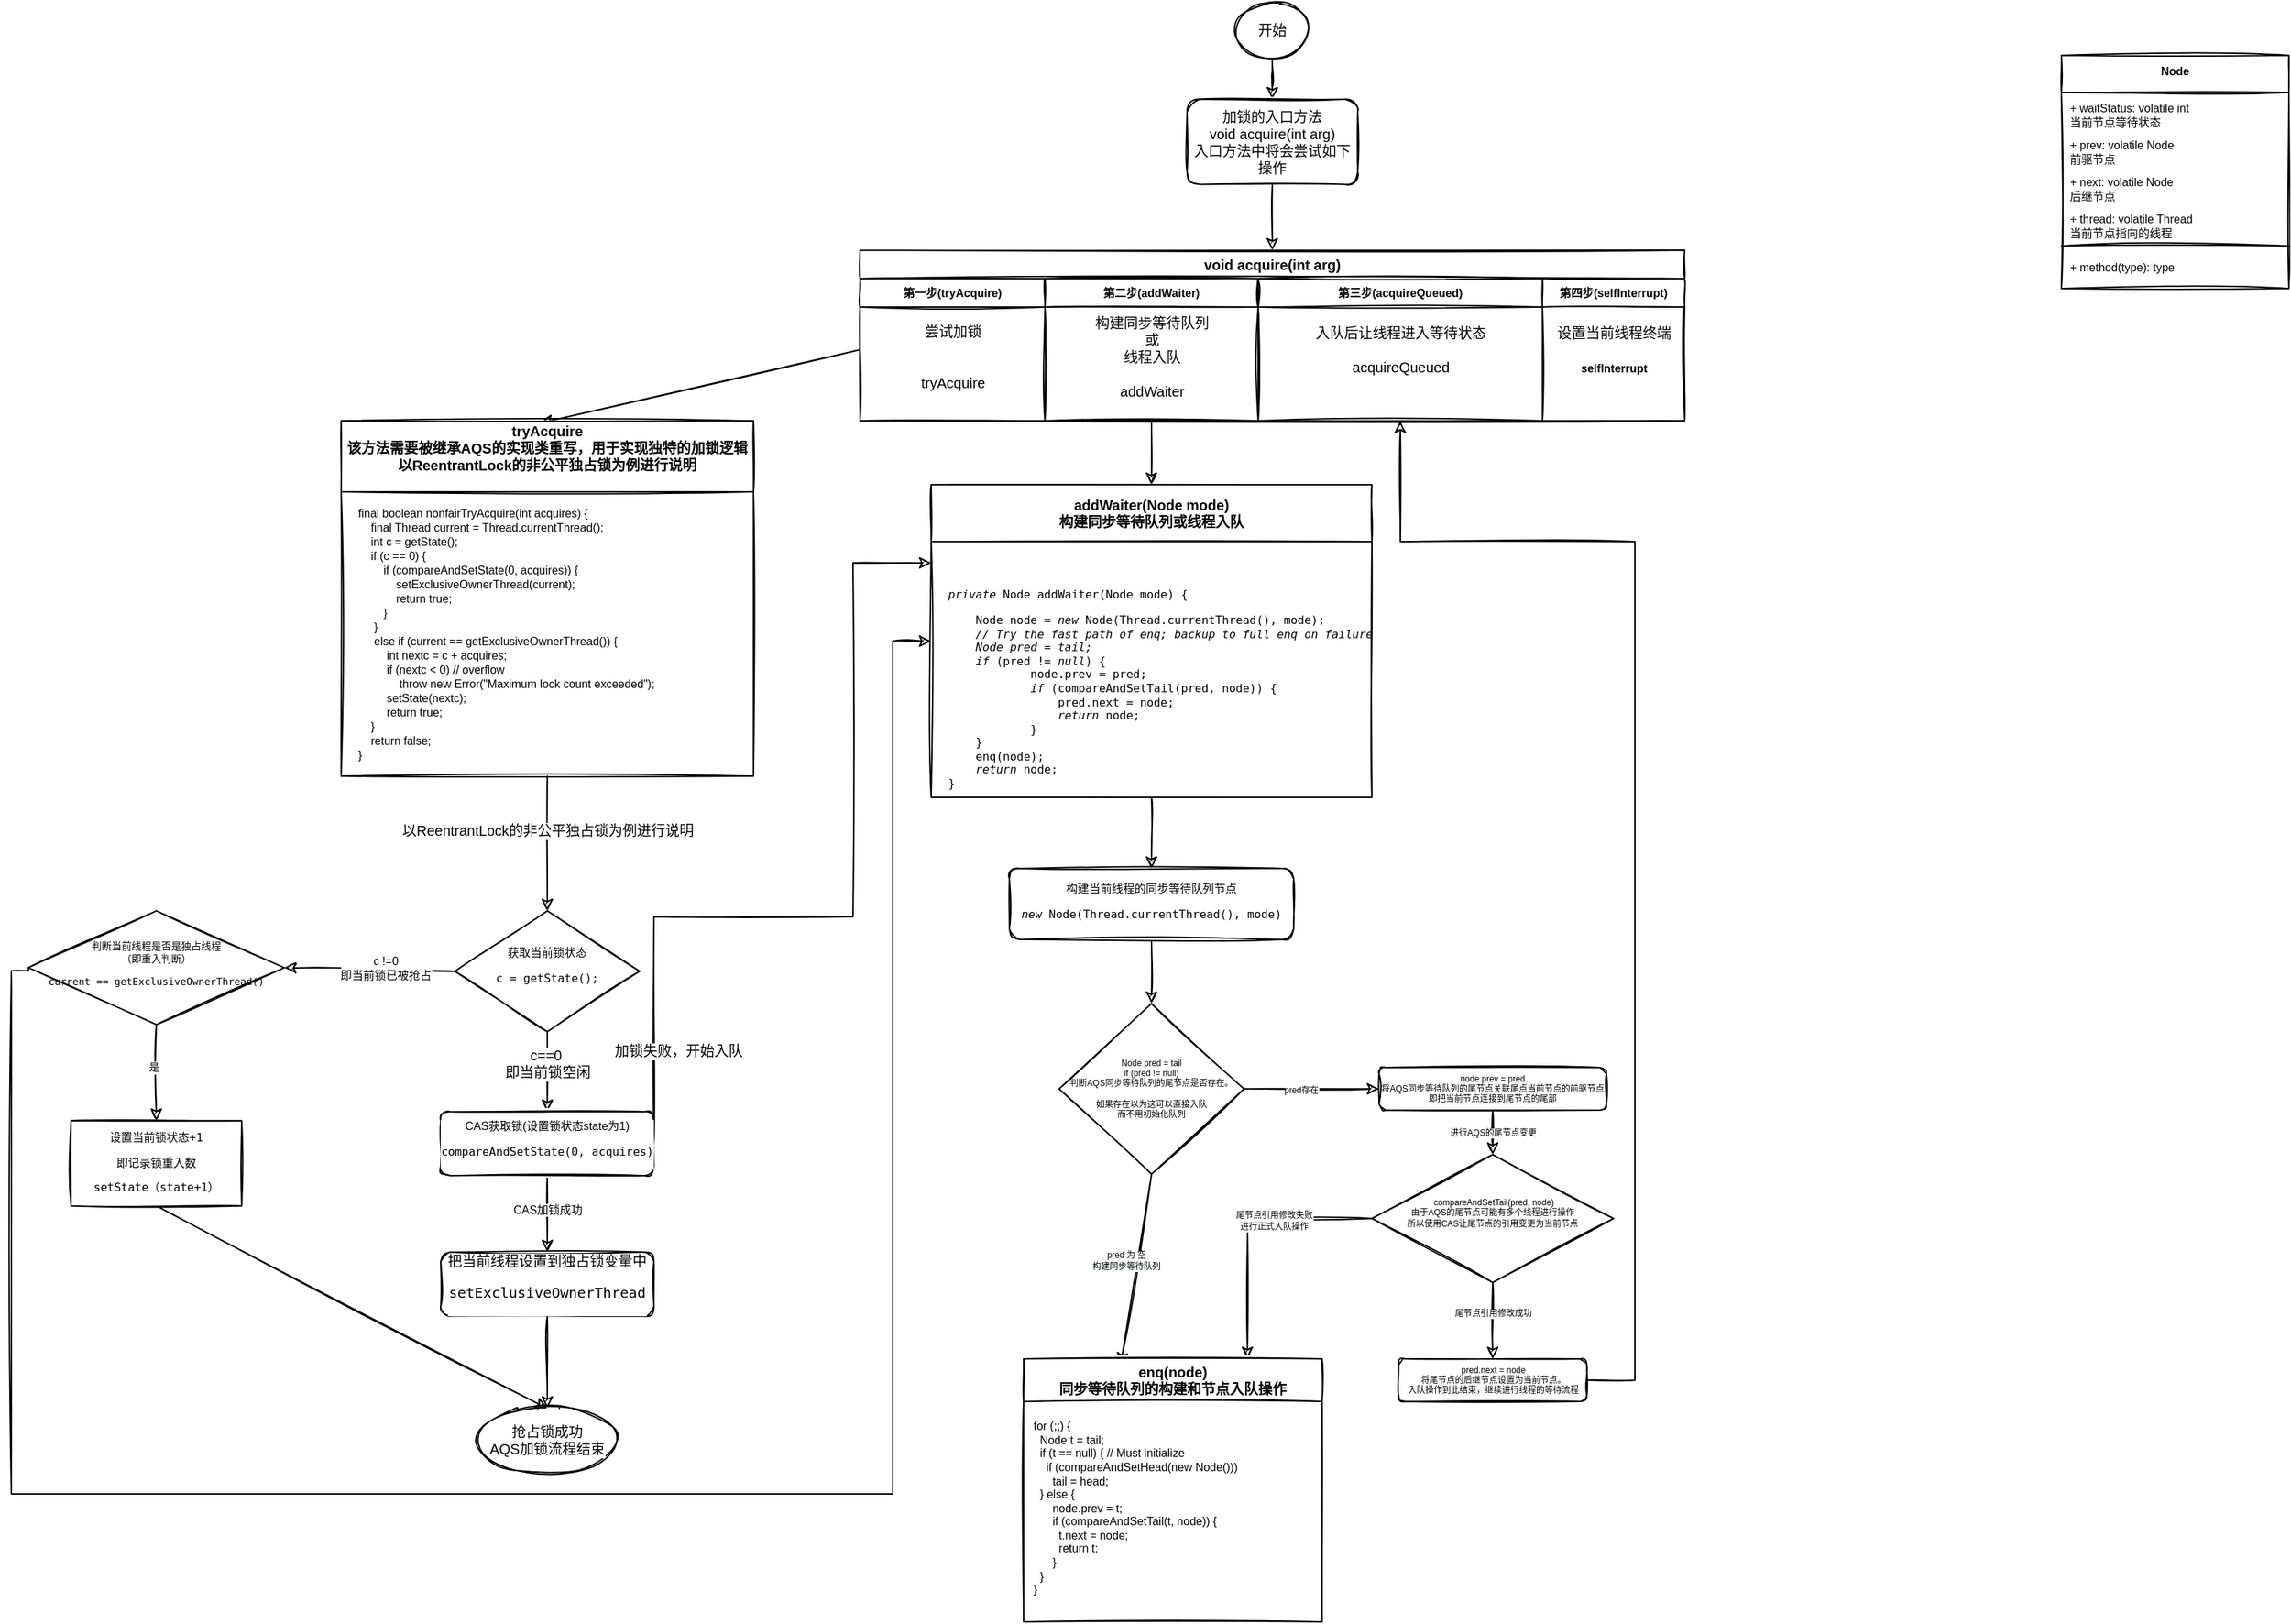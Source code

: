 <mxfile version="15.8.6" type="github">
  <diagram id="RYL5cWypOikXH2_Dbf32" name="第 1 页">
    <mxGraphModel dx="2272" dy="768" grid="1" gridSize="10" guides="1" tooltips="1" connect="1" arrows="1" fold="1" page="1" pageScale="1" pageWidth="850" pageHeight="1100" math="0" shadow="0">
      <root>
        <mxCell id="0" />
        <mxCell id="1" parent="0" />
        <mxCell id="EL-cUlbkvunCO3jdOVsM-3" value="" style="edgeStyle=orthogonalEdgeStyle;rounded=0;orthogonalLoop=1;jettySize=auto;html=1;labelBackgroundColor=#FFFFFF;fontColor=#000000;labelBorderColor=none;verticalAlign=middle;align=center;entryX=0.5;entryY=0;entryDx=0;entryDy=0;fontSize=10;sketch=1;" parent="1" source="EL-cUlbkvunCO3jdOVsM-1" target="EL-cUlbkvunCO3jdOVsM-72" edge="1">
          <mxGeometry relative="1" as="geometry">
            <mxPoint x="280" y="170" as="targetPoint" />
          </mxGeometry>
        </mxCell>
        <mxCell id="EL-cUlbkvunCO3jdOVsM-1" value="开始" style="ellipse;whiteSpace=wrap;html=1;labelBackgroundColor=#FFFFFF;fontColor=#000000;labelBorderColor=none;verticalAlign=middle;align=center;fontSize=10;sketch=1;" parent="1" vertex="1">
          <mxGeometry x="230" y="110" width="50" height="40" as="geometry" />
        </mxCell>
        <mxCell id="EL-cUlbkvunCO3jdOVsM-28" value="" style="rounded=0;orthogonalLoop=1;jettySize=auto;html=1;labelBackgroundColor=#FFFFFF;labelBorderColor=none;fontSize=10;fontColor=#000000;align=center;verticalAlign=middle;sketch=1;exitX=0.5;exitY=1;exitDx=0;exitDy=0;" parent="1" source="o5k1iDuJcF4LbuBaIatf-48" target="EL-cUlbkvunCO3jdOVsM-45" edge="1">
          <mxGeometry relative="1" as="geometry">
            <mxPoint x="747.65" y="161.254" as="targetPoint" />
            <mxPoint x="-270" y="530" as="sourcePoint" />
          </mxGeometry>
        </mxCell>
        <mxCell id="EL-cUlbkvunCO3jdOVsM-29" value="以ReentrantLock的非公平独占锁为例进行说明" style="edgeLabel;html=1;align=center;verticalAlign=middle;resizable=0;points=[];fontSize=10;fontColor=#000000;sketch=1;" parent="EL-cUlbkvunCO3jdOVsM-28" vertex="1" connectable="0">
          <mxGeometry x="-0.215" y="1" relative="1" as="geometry">
            <mxPoint x="-1" y="1" as="offset" />
          </mxGeometry>
        </mxCell>
        <mxCell id="EL-cUlbkvunCO3jdOVsM-23" style="rounded=0;orthogonalLoop=1;jettySize=auto;html=1;exitX=0;exitY=0.5;exitDx=0;exitDy=0;labelBackgroundColor=#FFFFFF;labelBorderColor=none;fontSize=10;fontColor=#000000;align=center;verticalAlign=middle;entryX=0.484;entryY=0.006;entryDx=0;entryDy=0;sketch=1;entryPerimeter=0;" parent="1" source="EL-cUlbkvunCO3jdOVsM-64" target="o5k1iDuJcF4LbuBaIatf-48" edge="1">
          <mxGeometry relative="1" as="geometry">
            <mxPoint x="410" y="205" as="sourcePoint" />
            <mxPoint x="-247.35" y="450" as="targetPoint" />
          </mxGeometry>
        </mxCell>
        <mxCell id="EL-cUlbkvunCO3jdOVsM-31" value="" style="edgeStyle=orthogonalEdgeStyle;rounded=0;orthogonalLoop=1;jettySize=auto;html=1;labelBackgroundColor=#FFFFFF;labelBorderColor=none;fontSize=10;fontColor=#000000;align=center;verticalAlign=middle;exitX=0.5;exitY=1;exitDx=0;exitDy=0;sketch=1;" parent="1" source="EL-cUlbkvunCO3jdOVsM-45" target="EL-cUlbkvunCO3jdOVsM-39" edge="1">
          <mxGeometry relative="1" as="geometry">
            <mxPoint x="200" y="736.71" as="sourcePoint" />
          </mxGeometry>
        </mxCell>
        <mxCell id="EL-cUlbkvunCO3jdOVsM-32" value="c==0&amp;nbsp;&lt;br&gt;即当前锁空闲" style="edgeLabel;html=1;align=center;verticalAlign=middle;resizable=0;points=[];fontSize=10;fontColor=#000000;labelBackgroundColor=#FFFFFF;sketch=1;" parent="EL-cUlbkvunCO3jdOVsM-31" vertex="1" connectable="0">
          <mxGeometry x="-0.282" relative="1" as="geometry">
            <mxPoint y="2" as="offset" />
          </mxGeometry>
        </mxCell>
        <mxCell id="EL-cUlbkvunCO3jdOVsM-43" value="" style="rounded=0;orthogonalLoop=1;jettySize=auto;html=1;labelBackgroundColor=#FFFFFF;labelBorderColor=none;fontSize=8;fontColor=#000000;align=center;verticalAlign=middle;exitX=0;exitY=0.5;exitDx=0;exitDy=0;entryX=1;entryY=0.5;entryDx=0;entryDy=0;sketch=1;" parent="1" source="EL-cUlbkvunCO3jdOVsM-45" target="EL-cUlbkvunCO3jdOVsM-46" edge="1">
          <mxGeometry relative="1" as="geometry">
            <mxPoint x="250.0" y="762.337" as="sourcePoint" />
            <mxPoint x="375" y="762.33" as="targetPoint" />
          </mxGeometry>
        </mxCell>
        <mxCell id="EL-cUlbkvunCO3jdOVsM-44" value="c !=0&lt;br&gt;即当前锁已被抢占" style="edgeLabel;html=1;align=center;verticalAlign=middle;resizable=0;points=[];fontSize=8;fontColor=#000000;sketch=1;" parent="EL-cUlbkvunCO3jdOVsM-43" vertex="1" connectable="0">
          <mxGeometry x="-0.254" y="-1" relative="1" as="geometry">
            <mxPoint x="-4" y="-1" as="offset" />
          </mxGeometry>
        </mxCell>
        <mxCell id="EL-cUlbkvunCO3jdOVsM-36" value="" style="edgeStyle=none;rounded=0;orthogonalLoop=1;jettySize=auto;html=1;labelBackgroundColor=#FFFFFF;labelBorderColor=none;fontSize=10;fontColor=#000000;align=center;verticalAlign=middle;sketch=1;" parent="1" source="EL-cUlbkvunCO3jdOVsM-30" target="EL-cUlbkvunCO3jdOVsM-35" edge="1">
          <mxGeometry relative="1" as="geometry" />
        </mxCell>
        <mxCell id="EL-cUlbkvunCO3jdOVsM-30" value="&lt;font style=&quot;font-size: 10px;&quot;&gt;把当前线程设置到独占锁变量中&lt;br style=&quot;font-size: 10px;&quot;&gt;&lt;/font&gt;&lt;pre style=&quot;font-family: &amp;quot;dejavu sans mono&amp;quot;, monospace; font-size: 10px;&quot;&gt;&lt;span style=&quot;font-size: 10px;&quot;&gt;&lt;font style=&quot;font-size: 10px;&quot;&gt;setExclusiveOwnerThread&lt;/font&gt;&lt;/span&gt;&lt;/pre&gt;" style="whiteSpace=wrap;html=1;rounded=1;fontColor=#000000;labelBackgroundColor=#FFFFFF;fontSize=10;sketch=1;" parent="1" vertex="1">
          <mxGeometry x="-330" y="989.83" width="150" height="45" as="geometry" />
        </mxCell>
        <mxCell id="EL-cUlbkvunCO3jdOVsM-35" value="抢占锁成功&lt;br&gt;AQS加锁流程结束" style="ellipse;whiteSpace=wrap;html=1;rounded=1;fontSize=10;fontColor=#000000;labelBackgroundColor=#FFFFFF;sketch=1;" parent="1" vertex="1">
          <mxGeometry x="-305" y="1099.83" width="100" height="45" as="geometry" />
        </mxCell>
        <mxCell id="EL-cUlbkvunCO3jdOVsM-41" style="edgeStyle=orthogonalEdgeStyle;rounded=0;orthogonalLoop=1;jettySize=auto;html=1;exitX=0.5;exitY=1;exitDx=0;exitDy=0;entryX=0.5;entryY=0;entryDx=0;entryDy=0;labelBackgroundColor=#FFFFFF;labelBorderColor=none;fontSize=8;fontColor=#000000;align=center;verticalAlign=middle;sketch=1;" parent="1" source="EL-cUlbkvunCO3jdOVsM-39" target="EL-cUlbkvunCO3jdOVsM-30" edge="1">
          <mxGeometry relative="1" as="geometry" />
        </mxCell>
        <mxCell id="EL-cUlbkvunCO3jdOVsM-53" value="CAS加锁成功" style="edgeLabel;html=1;align=center;verticalAlign=middle;resizable=0;points=[];fontSize=8;fontColor=#000000;sketch=1;" parent="EL-cUlbkvunCO3jdOVsM-41" vertex="1" connectable="0">
          <mxGeometry x="-0.297" relative="1" as="geometry">
            <mxPoint y="5" as="offset" />
          </mxGeometry>
        </mxCell>
        <mxCell id="EL-cUlbkvunCO3jdOVsM-75" style="edgeStyle=orthogonalEdgeStyle;rounded=0;jumpStyle=arc;jumpSize=12;orthogonalLoop=1;jettySize=auto;html=1;exitX=1;exitY=0.5;exitDx=0;exitDy=0;labelBackgroundColor=none;labelBorderColor=none;fontSize=10;fontColor=#000000;endArrow=classic;endFill=1;align=center;verticalAlign=middle;sketch=1;startArrow=none;startFill=0;entryX=0;entryY=0.25;entryDx=0;entryDy=0;" parent="1" source="EL-cUlbkvunCO3jdOVsM-39" target="o5k1iDuJcF4LbuBaIatf-45" edge="1">
          <mxGeometry relative="1" as="geometry">
            <mxPoint x="20" y="520" as="targetPoint" />
            <Array as="points">
              <mxPoint x="-180" y="754" />
              <mxPoint x="-40" y="754" />
              <mxPoint x="-40" y="505" />
            </Array>
          </mxGeometry>
        </mxCell>
        <mxCell id="EL-cUlbkvunCO3jdOVsM-77" value="加锁失败，开始入队" style="edgeLabel;html=1;align=center;verticalAlign=middle;resizable=0;points=[];fontSize=10;fontColor=#000000;sketch=1;" parent="EL-cUlbkvunCO3jdOVsM-75" vertex="1" connectable="0">
          <mxGeometry x="-0.781" relative="1" as="geometry">
            <mxPoint x="17" as="offset" />
          </mxGeometry>
        </mxCell>
        <mxCell id="EL-cUlbkvunCO3jdOVsM-39" value="&lt;font style=&quot;font-size: 8px; background-color: rgb(255, 255, 255);&quot;&gt;CAS获取锁(设置锁状态state为1)&lt;br style=&quot;font-size: 8px;&quot;&gt;&lt;/font&gt;&lt;pre style=&quot;font-family: &amp;quot;dejavu sans mono&amp;quot;, monospace; font-size: 8px;&quot;&gt;&lt;font style=&quot;font-size: 8px; background-color: rgb(255, 255, 255);&quot;&gt;compareAndSetState(0, acquires)&lt;/font&gt;&lt;/pre&gt;" style="whiteSpace=wrap;html=1;rounded=1;fontColor=#000000;labelBackgroundColor=#FFFFFF;fontSize=8;sketch=1;" parent="1" vertex="1">
          <mxGeometry x="-330" y="891.08" width="150" height="45" as="geometry" />
        </mxCell>
        <mxCell id="EL-cUlbkvunCO3jdOVsM-45" value="&lt;font style=&quot;font-size: 8px&quot;&gt;获取当前锁状态&lt;br&gt;&lt;/font&gt;&lt;pre style=&quot;font-family: &amp;#34;dejavu sans mono&amp;#34; , monospace&quot;&gt;&lt;font style=&quot;font-size: 8px&quot;&gt;c = getState();&lt;/font&gt;&lt;/pre&gt;" style="rhombus;whiteSpace=wrap;html=1;labelBackgroundColor=#FFFFFF;labelBorderColor=none;fontSize=8;fontColor=#000000;strokeColor=default;align=center;verticalAlign=middle;sketch=1;" parent="1" vertex="1">
          <mxGeometry x="-320" y="749.83" width="130" height="85" as="geometry" />
        </mxCell>
        <mxCell id="EL-cUlbkvunCO3jdOVsM-50" value="" style="rounded=0;orthogonalLoop=1;jettySize=auto;html=1;labelBackgroundColor=none;labelBorderColor=none;fontSize=7;fontColor=#000000;align=center;verticalAlign=middle;exitX=0.5;exitY=1;exitDx=0;exitDy=0;sketch=1;" parent="1" source="EL-cUlbkvunCO3jdOVsM-46" target="EL-cUlbkvunCO3jdOVsM-49" edge="1">
          <mxGeometry relative="1" as="geometry" />
        </mxCell>
        <mxCell id="EL-cUlbkvunCO3jdOVsM-51" value="是" style="edgeLabel;html=1;align=center;verticalAlign=middle;resizable=0;points=[];fontSize=7;fontColor=#000000;sketch=1;" parent="EL-cUlbkvunCO3jdOVsM-50" vertex="1" connectable="0">
          <mxGeometry x="-0.124" y="-2" relative="1" as="geometry">
            <mxPoint as="offset" />
          </mxGeometry>
        </mxCell>
        <mxCell id="EL-cUlbkvunCO3jdOVsM-74" style="edgeStyle=orthogonalEdgeStyle;rounded=0;jumpStyle=none;jumpSize=12;orthogonalLoop=1;jettySize=auto;html=1;exitX=0;exitY=0.5;exitDx=0;exitDy=0;labelBackgroundColor=none;labelBorderColor=none;fontSize=10;fontColor=#000000;endArrow=classic;endFill=1;align=center;verticalAlign=middle;sketch=1;entryX=0;entryY=0.5;entryDx=0;entryDy=0;" parent="1" source="EL-cUlbkvunCO3jdOVsM-46" target="o5k1iDuJcF4LbuBaIatf-45" edge="1">
          <mxGeometry relative="1" as="geometry">
            <Array as="points">
              <mxPoint x="-632" y="792" />
              <mxPoint x="-632" y="1160" />
              <mxPoint x="-12" y="1160" />
              <mxPoint x="-12" y="560" />
            </Array>
            <mxPoint x="-70" y="440" as="targetPoint" />
          </mxGeometry>
        </mxCell>
        <mxCell id="EL-cUlbkvunCO3jdOVsM-46" value="&lt;font style=&quot;font-size: 7px&quot;&gt;判断当前线程是否是独占线程&lt;br&gt;（即重入判断）&lt;br&gt;&lt;/font&gt;&lt;pre style=&quot;font-family: &amp;#34;dejavu sans mono&amp;#34; , monospace ; font-size: 7px&quot;&gt;&lt;font style=&quot;font-size: 7px&quot;&gt;current == getExclusiveOwnerThread()&lt;/font&gt;&lt;/pre&gt;" style="rhombus;whiteSpace=wrap;html=1;labelBackgroundColor=none;labelBorderColor=none;fontSize=8;align=center;verticalAlign=middle;shadow=0;rounded=0;sketch=1;" parent="1" vertex="1">
          <mxGeometry x="-620" y="749.83" width="180" height="80" as="geometry" />
        </mxCell>
        <mxCell id="EL-cUlbkvunCO3jdOVsM-52" style="rounded=0;orthogonalLoop=1;jettySize=auto;html=1;exitX=0.5;exitY=1;exitDx=0;exitDy=0;labelBackgroundColor=none;labelBorderColor=none;fontSize=8;fontColor=#000000;align=center;verticalAlign=middle;entryX=0.5;entryY=0;entryDx=0;entryDy=0;sketch=1;" parent="1" source="EL-cUlbkvunCO3jdOVsM-49" target="EL-cUlbkvunCO3jdOVsM-35" edge="1">
          <mxGeometry relative="1" as="geometry" />
        </mxCell>
        <mxCell id="EL-cUlbkvunCO3jdOVsM-49" value="&lt;pre style=&quot;font-family: &amp;#34;dejavu sans mono&amp;#34; , monospace&quot;&gt;&lt;font style=&quot;font-size: 8px&quot;&gt;设置当前锁状态+1&lt;/font&gt;&lt;/pre&gt;&lt;pre style=&quot;font-family: &amp;#34;dejavu sans mono&amp;#34; , monospace&quot;&gt;即记录锁重入数&lt;/pre&gt;&lt;pre style=&quot;font-family: &amp;#34;dejavu sans mono&amp;#34; , monospace&quot;&gt;&lt;font style=&quot;font-size: 8px&quot;&gt;setState（state+1）&lt;/font&gt;&lt;/pre&gt;" style="whiteSpace=wrap;html=1;rounded=0;shadow=0;fontSize=8;sketch=1;" parent="1" vertex="1">
          <mxGeometry x="-590" y="897.33" width="120" height="60" as="geometry" />
        </mxCell>
        <mxCell id="EL-cUlbkvunCO3jdOVsM-63" value="void acquire(int arg)" style="swimlane;childLayout=stackLayout;resizeParent=1;resizeParentMax=0;startSize=20;rounded=0;shadow=0;labelBackgroundColor=none;labelBorderColor=none;fontSize=10;fontColor=#000000;strokeColor=default;align=center;verticalAlign=middle;sketch=1;" parent="1" vertex="1">
          <mxGeometry x="-35" y="285" width="580" height="120" as="geometry" />
        </mxCell>
        <mxCell id="EL-cUlbkvunCO3jdOVsM-64" value="第一步(tryAcquire)" style="swimlane;startSize=20;rounded=0;shadow=0;labelBackgroundColor=none;labelBorderColor=none;fontSize=8;fontColor=#000000;strokeColor=default;align=center;verticalAlign=middle;sketch=1;" parent="EL-cUlbkvunCO3jdOVsM-63" vertex="1">
          <mxGeometry y="20" width="130" height="100" as="geometry">
            <mxRectangle y="20" width="30" height="110" as="alternateBounds" />
          </mxGeometry>
        </mxCell>
        <mxCell id="EL-cUlbkvunCO3jdOVsM-68" value="&lt;span style=&quot;font-size: 10px ; text-align: left ; background-color: rgb(255 , 255 , 255)&quot;&gt;尝试加锁&lt;br&gt;&lt;br&gt;&lt;br&gt;tryAcquire&lt;/span&gt;" style="text;html=1;align=center;verticalAlign=middle;resizable=0;points=[];autosize=1;strokeColor=none;fillColor=none;fontSize=8;fontColor=#000000;sketch=1;" parent="EL-cUlbkvunCO3jdOVsM-64" vertex="1">
          <mxGeometry x="35" y="30" width="60" height="50" as="geometry" />
        </mxCell>
        <mxCell id="EL-cUlbkvunCO3jdOVsM-65" value="第二步(addWaiter)" style="swimlane;startSize=20;rounded=0;shadow=0;labelBackgroundColor=none;labelBorderColor=none;fontSize=8;fontColor=#000000;strokeColor=default;align=center;verticalAlign=middle;sketch=1;" parent="EL-cUlbkvunCO3jdOVsM-63" vertex="1">
          <mxGeometry x="130" y="20" width="150" height="100" as="geometry">
            <mxRectangle x="130" y="20" width="30" height="110" as="alternateBounds" />
          </mxGeometry>
        </mxCell>
        <mxCell id="EL-cUlbkvunCO3jdOVsM-69" value="&lt;span style=&quot;font-size: 10px ; text-align: left ; background-color: rgb(255 , 255 , 255)&quot;&gt;构建同步等待队列&lt;br&gt;或&lt;br&gt;线程入队&lt;br&gt;&lt;br&gt;addWaiter&lt;/span&gt;" style="text;html=1;align=center;verticalAlign=middle;resizable=0;points=[];autosize=1;strokeColor=none;fillColor=none;fontSize=8;fontColor=#000000;sketch=1;" parent="EL-cUlbkvunCO3jdOVsM-65" vertex="1">
          <mxGeometry x="25" y="25" width="100" height="60" as="geometry" />
        </mxCell>
        <mxCell id="EL-cUlbkvunCO3jdOVsM-67" value="第三步(acquireQueued)" style="swimlane;startSize=20;rounded=0;shadow=0;labelBackgroundColor=none;labelBorderColor=none;fontSize=8;fontColor=#000000;strokeColor=default;align=center;verticalAlign=middle;sketch=1;" parent="EL-cUlbkvunCO3jdOVsM-63" vertex="1">
          <mxGeometry x="280" y="20" width="200" height="100" as="geometry">
            <mxRectangle x="280" y="20" width="30" height="100" as="alternateBounds" />
          </mxGeometry>
        </mxCell>
        <mxCell id="EL-cUlbkvunCO3jdOVsM-70" value="&lt;span style=&quot;font-size: 10px ; text-align: left ; background-color: rgb(255 , 255 , 255)&quot;&gt;入队后让线程进入等待状态&lt;br&gt;&lt;br&gt;acquireQueued&lt;/span&gt;" style="text;html=1;align=center;verticalAlign=middle;resizable=0;points=[];autosize=1;strokeColor=none;fillColor=none;fontSize=8;fontColor=#000000;sketch=1;" parent="EL-cUlbkvunCO3jdOVsM-67" vertex="1">
          <mxGeometry x="30" y="30" width="140" height="40" as="geometry" />
        </mxCell>
        <mxCell id="EL-cUlbkvunCO3jdOVsM-66" value="第四步(selfInterrupt)" style="swimlane;startSize=20;rounded=0;shadow=0;labelBackgroundColor=none;labelBorderColor=none;fontSize=8;fontColor=#000000;strokeColor=default;align=center;verticalAlign=middle;sketch=1;" parent="EL-cUlbkvunCO3jdOVsM-63" vertex="1">
          <mxGeometry x="480" y="20" width="100" height="100" as="geometry">
            <mxRectangle x="480" y="20" width="30" height="70" as="alternateBounds" />
          </mxGeometry>
        </mxCell>
        <mxCell id="EL-cUlbkvunCO3jdOVsM-71" value="&lt;span style=&quot;text-align: left ; background-color: rgb(255 , 255 , 255)&quot;&gt;设置当前线程终端&lt;br&gt;&lt;br&gt;&lt;/span&gt;&lt;span style=&quot;font-size: 8px ; font-weight: 700&quot;&gt;selfInterrupt&lt;/span&gt;&lt;span style=&quot;text-align: left ; background-color: rgb(255 , 255 , 255)&quot;&gt;&lt;br&gt;&lt;/span&gt;" style="text;html=1;align=center;verticalAlign=middle;resizable=0;points=[];autosize=1;strokeColor=none;fillColor=none;fontSize=10;fontColor=#000000;sketch=1;" parent="EL-cUlbkvunCO3jdOVsM-66" vertex="1">
          <mxGeometry y="30" width="100" height="40" as="geometry" />
        </mxCell>
        <mxCell id="EL-cUlbkvunCO3jdOVsM-73" style="edgeStyle=orthogonalEdgeStyle;rounded=0;jumpStyle=arc;jumpSize=12;orthogonalLoop=1;jettySize=auto;html=1;exitX=0.5;exitY=1;exitDx=0;exitDy=0;entryX=0.5;entryY=0;entryDx=0;entryDy=0;labelBackgroundColor=none;labelBorderColor=none;fontSize=10;fontColor=#000000;endArrow=classic;endFill=1;align=center;verticalAlign=middle;sketch=1;" parent="1" source="EL-cUlbkvunCO3jdOVsM-72" target="EL-cUlbkvunCO3jdOVsM-63" edge="1">
          <mxGeometry relative="1" as="geometry" />
        </mxCell>
        <mxCell id="EL-cUlbkvunCO3jdOVsM-72" value="&lt;span style=&quot;background-color: rgb(255 , 255 , 255)&quot;&gt;加锁的入口方法&lt;/span&gt;&lt;br style=&quot;padding: 0px ; margin: 0px&quot;&gt;&lt;span style=&quot;background-color: rgb(255 , 255 , 255)&quot;&gt;void acquire(int arg)&lt;/span&gt;&lt;br style=&quot;padding: 0px ; margin: 0px&quot;&gt;&lt;span style=&quot;background-color: rgb(255 , 255 , 255)&quot;&gt;入口方法中将会尝试如下操作&lt;/span&gt;" style="rounded=1;whiteSpace=wrap;html=1;shadow=0;labelBackgroundColor=none;labelBorderColor=none;fontSize=10;fontColor=#000000;strokeColor=default;align=center;verticalAlign=middle;sketch=1;" parent="1" vertex="1">
          <mxGeometry x="195" y="178.75" width="120" height="60" as="geometry" />
        </mxCell>
        <mxCell id="o5k1iDuJcF4LbuBaIatf-17" style="edgeStyle=orthogonalEdgeStyle;rounded=0;sketch=1;orthogonalLoop=1;jettySize=auto;html=1;exitX=0.5;exitY=1;exitDx=0;exitDy=0;entryX=0.5;entryY=0;entryDx=0;entryDy=0;fontSize=8;fontColor=#000000;startArrow=none;startFill=0;endArrow=classic;endFill=1;" edge="1" parent="1" source="o5k1iDuJcF4LbuBaIatf-3" target="o5k1iDuJcF4LbuBaIatf-18">
          <mxGeometry relative="1" as="geometry">
            <mxPoint x="125" y="857.5" as="targetPoint" />
          </mxGeometry>
        </mxCell>
        <mxCell id="o5k1iDuJcF4LbuBaIatf-3" value="&lt;font style=&quot;font-size: 8px ; background-color: rgb(255 , 255 , 255)&quot;&gt;构建当前线程的同步等待队列节点&lt;br&gt;&lt;pre style=&quot;font-family: &amp;#34;dejavu sans mono&amp;#34; , monospace&quot;&gt;&lt;span style=&quot;font-style: italic&quot;&gt;new &lt;/span&gt;Node(Thread.currentThread(), mode)&lt;/pre&gt;&lt;/font&gt;" style="rounded=1;whiteSpace=wrap;html=1;sketch=1;" vertex="1" parent="1">
          <mxGeometry x="70" y="720" width="200" height="50" as="geometry" />
        </mxCell>
        <mxCell id="o5k1iDuJcF4LbuBaIatf-4" style="edgeStyle=orthogonalEdgeStyle;rounded=0;orthogonalLoop=1;jettySize=auto;html=1;exitX=0.5;exitY=1;exitDx=0;exitDy=0;entryX=0.5;entryY=0;entryDx=0;entryDy=0;sketch=1;" edge="1" parent="1" source="EL-cUlbkvunCO3jdOVsM-65" target="o5k1iDuJcF4LbuBaIatf-45">
          <mxGeometry relative="1" as="geometry">
            <mxPoint x="185" y="435" as="targetPoint" />
          </mxGeometry>
        </mxCell>
        <mxCell id="o5k1iDuJcF4LbuBaIatf-6" style="edgeStyle=orthogonalEdgeStyle;rounded=0;sketch=1;orthogonalLoop=1;jettySize=auto;html=1;exitX=0.5;exitY=1;exitDx=0;exitDy=0;entryX=0.5;entryY=0;entryDx=0;entryDy=0;fontSize=10;" edge="1" parent="1" source="o5k1iDuJcF4LbuBaIatf-45" target="o5k1iDuJcF4LbuBaIatf-3">
          <mxGeometry relative="1" as="geometry">
            <mxPoint x="185" y="620" as="sourcePoint" />
          </mxGeometry>
        </mxCell>
        <mxCell id="o5k1iDuJcF4LbuBaIatf-7" value="Node" style="swimlane;fontStyle=1;align=center;verticalAlign=top;childLayout=stackLayout;horizontal=1;startSize=26;horizontalStack=0;resizeParent=1;resizeParentMax=0;resizeLast=0;collapsible=1;marginBottom=0;labelBackgroundColor=#FFFFFF;sketch=1;fontSize=8;fontColor=#000000;" vertex="1" parent="1">
          <mxGeometry x="810" y="148" width="160" height="164" as="geometry" />
        </mxCell>
        <mxCell id="o5k1iDuJcF4LbuBaIatf-8" value="+ waitStatus: volatile int  &#xa;当前节点等待状态" style="text;strokeColor=none;fillColor=none;align=left;verticalAlign=top;spacingLeft=4;spacingRight=4;overflow=hidden;rotatable=0;points=[[0,0.5],[1,0.5]];portConstraint=eastwest;labelBackgroundColor=#FFFFFF;sketch=1;fontSize=8;fontColor=#000000;" vertex="1" parent="o5k1iDuJcF4LbuBaIatf-7">
          <mxGeometry y="26" width="160" height="26" as="geometry" />
        </mxCell>
        <mxCell id="o5k1iDuJcF4LbuBaIatf-12" value="+ prev: volatile Node&#xa;前驱节点" style="text;strokeColor=none;fillColor=none;align=left;verticalAlign=top;spacingLeft=4;spacingRight=4;overflow=hidden;rotatable=0;points=[[0,0.5],[1,0.5]];portConstraint=eastwest;labelBackgroundColor=#FFFFFF;sketch=1;fontSize=8;fontColor=#000000;" vertex="1" parent="o5k1iDuJcF4LbuBaIatf-7">
          <mxGeometry y="52" width="160" height="26" as="geometry" />
        </mxCell>
        <mxCell id="o5k1iDuJcF4LbuBaIatf-13" value="+ next: volatile Node&#xa;后继节点" style="text;strokeColor=none;fillColor=none;align=left;verticalAlign=top;spacingLeft=4;spacingRight=4;overflow=hidden;rotatable=0;points=[[0,0.5],[1,0.5]];portConstraint=eastwest;labelBackgroundColor=#FFFFFF;sketch=1;fontSize=8;fontColor=#000000;" vertex="1" parent="o5k1iDuJcF4LbuBaIatf-7">
          <mxGeometry y="78" width="160" height="26" as="geometry" />
        </mxCell>
        <mxCell id="o5k1iDuJcF4LbuBaIatf-15" value="+ thread: volatile Thread&#xa;当前节点指向的线程" style="text;strokeColor=none;fillColor=none;align=left;verticalAlign=top;spacingLeft=4;spacingRight=4;overflow=hidden;rotatable=0;points=[[0,0.5],[1,0.5]];portConstraint=eastwest;labelBackgroundColor=#FFFFFF;sketch=1;fontSize=8;fontColor=#000000;" vertex="1" parent="o5k1iDuJcF4LbuBaIatf-7">
          <mxGeometry y="104" width="160" height="26" as="geometry" />
        </mxCell>
        <mxCell id="o5k1iDuJcF4LbuBaIatf-9" value="" style="line;strokeWidth=1;fillColor=none;align=left;verticalAlign=middle;spacingTop=-1;spacingLeft=3;spacingRight=3;rotatable=0;labelPosition=right;points=[];portConstraint=eastwest;labelBackgroundColor=#FFFFFF;sketch=1;fontSize=8;fontColor=#000000;" vertex="1" parent="o5k1iDuJcF4LbuBaIatf-7">
          <mxGeometry y="130" width="160" height="8" as="geometry" />
        </mxCell>
        <mxCell id="o5k1iDuJcF4LbuBaIatf-10" value="+ method(type): type" style="text;strokeColor=none;fillColor=none;align=left;verticalAlign=top;spacingLeft=4;spacingRight=4;overflow=hidden;rotatable=0;points=[[0,0.5],[1,0.5]];portConstraint=eastwest;labelBackgroundColor=#FFFFFF;sketch=1;fontSize=8;fontColor=#000000;" vertex="1" parent="o5k1iDuJcF4LbuBaIatf-7">
          <mxGeometry y="138" width="160" height="26" as="geometry" />
        </mxCell>
        <mxCell id="o5k1iDuJcF4LbuBaIatf-20" value="" style="rounded=0;sketch=1;orthogonalLoop=1;jettySize=auto;html=1;fontSize=6;fontColor=#000000;startArrow=none;startFill=0;endArrow=classic;endFill=1;entryX=0.325;entryY=0.022;entryDx=0;entryDy=0;exitX=0.5;exitY=1;exitDx=0;exitDy=0;entryPerimeter=0;" edge="1" parent="1" source="o5k1iDuJcF4LbuBaIatf-18" target="o5k1iDuJcF4LbuBaIatf-42">
          <mxGeometry relative="1" as="geometry">
            <mxPoint x="172.5" y="1030" as="targetPoint" />
          </mxGeometry>
        </mxCell>
        <mxCell id="o5k1iDuJcF4LbuBaIatf-21" value="&lt;span style=&quot;background-color: rgb(248 , 249 , 250)&quot;&gt;pred 为 空&lt;br&gt;构建同步等待队列&lt;br&gt;&lt;/span&gt;" style="edgeLabel;html=1;align=center;verticalAlign=middle;resizable=0;points=[];fontSize=6;fontColor=#000000;" vertex="1" connectable="0" parent="o5k1iDuJcF4LbuBaIatf-20">
          <mxGeometry x="-0.22" y="-1" relative="1" as="geometry">
            <mxPoint x="-9" y="9" as="offset" />
          </mxGeometry>
        </mxCell>
        <mxCell id="o5k1iDuJcF4LbuBaIatf-23" value="" style="edgeStyle=orthogonalEdgeStyle;rounded=0;sketch=1;orthogonalLoop=1;jettySize=auto;html=1;fontSize=6;fontColor=#000000;startArrow=none;startFill=0;endArrow=classic;endFill=1;entryX=0;entryY=0.5;entryDx=0;entryDy=0;" edge="1" parent="1" source="o5k1iDuJcF4LbuBaIatf-18" target="o5k1iDuJcF4LbuBaIatf-27">
          <mxGeometry relative="1" as="geometry">
            <mxPoint x="350" y="875" as="targetPoint" />
          </mxGeometry>
        </mxCell>
        <mxCell id="o5k1iDuJcF4LbuBaIatf-25" value="pred存在" style="edgeLabel;html=1;align=center;verticalAlign=middle;resizable=0;points=[];fontSize=6;fontColor=#000000;" vertex="1" connectable="0" parent="o5k1iDuJcF4LbuBaIatf-23">
          <mxGeometry x="-0.159" y="-1" relative="1" as="geometry">
            <mxPoint as="offset" />
          </mxGeometry>
        </mxCell>
        <mxCell id="o5k1iDuJcF4LbuBaIatf-18" value="Node pred = tail&#xa;if (pred != null)&#xa;判断AQS同步等待队列的尾节点是否存在。&#xa;&#xa;如果存在以为这可以直接入队&#xa;而不用初始化队列" style="rhombus;whiteSpace=wrap;labelBackgroundColor=none;sketch=1;fontSize=6;fontColor=#000000;verticalAlign=middle;spacing=2;labelPosition=center;verticalLabelPosition=middle;align=center;noLabel=0;double=0;container=0;" vertex="1" parent="1">
          <mxGeometry x="105" y="815" width="130" height="120" as="geometry">
            <mxRectangle x="105" y="580" width="150" height="50" as="alternateBounds" />
          </mxGeometry>
        </mxCell>
        <mxCell id="o5k1iDuJcF4LbuBaIatf-28" value="进行AQS的尾节点变更" style="edgeStyle=orthogonalEdgeStyle;rounded=0;sketch=1;orthogonalLoop=1;jettySize=auto;html=1;exitX=0.5;exitY=1;exitDx=0;exitDy=0;entryX=0.5;entryY=0;entryDx=0;entryDy=0;fontSize=6;fontColor=#000000;startArrow=none;startFill=0;endArrow=classic;endFill=1;" edge="1" parent="1" source="o5k1iDuJcF4LbuBaIatf-27" target="o5k1iDuJcF4LbuBaIatf-31">
          <mxGeometry relative="1" as="geometry">
            <mxPoint x="410" y="935" as="targetPoint" />
          </mxGeometry>
        </mxCell>
        <mxCell id="o5k1iDuJcF4LbuBaIatf-27" value="node.prev = pred&#xa;将AQS同步等待队列的尾节点关联尾点当前节点的前驱节点&#xa;即把当前节点连接到尾节点的尾部" style="rounded=1;whiteSpace=wrap;labelBackgroundColor=none;sketch=1;fontSize=6;fontColor=#000000;" vertex="1" parent="1">
          <mxGeometry x="330" y="860" width="160" height="30" as="geometry" />
        </mxCell>
        <mxCell id="o5k1iDuJcF4LbuBaIatf-33" value="" style="edgeStyle=orthogonalEdgeStyle;rounded=0;sketch=1;orthogonalLoop=1;jettySize=auto;html=1;fontSize=6;fontColor=#000000;startArrow=none;startFill=0;endArrow=classic;endFill=1;entryX=0.5;entryY=0;entryDx=0;entryDy=0;" edge="1" parent="1" source="o5k1iDuJcF4LbuBaIatf-31" target="o5k1iDuJcF4LbuBaIatf-35">
          <mxGeometry relative="1" as="geometry">
            <mxPoint x="410" y="1106.25" as="targetPoint" />
          </mxGeometry>
        </mxCell>
        <mxCell id="o5k1iDuJcF4LbuBaIatf-34" value="尾节点引用修改成功" style="edgeLabel;html=1;align=center;verticalAlign=middle;resizable=0;points=[];fontSize=6;fontColor=#000000;" vertex="1" connectable="0" parent="o5k1iDuJcF4LbuBaIatf-33">
          <mxGeometry x="-0.217" relative="1" as="geometry">
            <mxPoint as="offset" />
          </mxGeometry>
        </mxCell>
        <mxCell id="o5k1iDuJcF4LbuBaIatf-37" style="edgeStyle=orthogonalEdgeStyle;rounded=0;sketch=1;orthogonalLoop=1;jettySize=auto;html=1;exitX=0;exitY=0.5;exitDx=0;exitDy=0;entryX=0.75;entryY=0;entryDx=0;entryDy=0;fontSize=6;fontColor=#000000;startArrow=none;startFill=0;endArrow=classic;endFill=1;" edge="1" parent="1" source="o5k1iDuJcF4LbuBaIatf-31" target="o5k1iDuJcF4LbuBaIatf-42">
          <mxGeometry relative="1" as="geometry">
            <mxPoint x="261.96" y="1032.025" as="targetPoint" />
          </mxGeometry>
        </mxCell>
        <mxCell id="o5k1iDuJcF4LbuBaIatf-38" value="尾节点引用修改失败&lt;br&gt;进行正式入队操作" style="edgeLabel;html=1;align=center;verticalAlign=middle;resizable=0;points=[];fontSize=6;fontColor=#000000;" vertex="1" connectable="0" parent="o5k1iDuJcF4LbuBaIatf-37">
          <mxGeometry x="-0.254" y="1" relative="1" as="geometry">
            <mxPoint as="offset" />
          </mxGeometry>
        </mxCell>
        <mxCell id="o5k1iDuJcF4LbuBaIatf-31" value="&amp;nbsp;compareAndSetTail(pred, node)&lt;br style=&quot;padding: 0px ; margin: 0px&quot;&gt;由于AQS的尾节点可能有多个线程进行操作&lt;br&gt;所以使用CAS让尾节点的引用变更为当前节点&lt;div style=&quot;padding: 0px ; margin: 0px&quot;&gt;&lt;br style=&quot;padding: 0px ; margin: 0px&quot;&gt;&lt;/div&gt;" style="rhombus;whiteSpace=wrap;html=1;labelBackgroundColor=none;sketch=1;fontSize=6;fontColor=#000000;" vertex="1" parent="1">
          <mxGeometry x="325" y="921.25" width="170" height="90" as="geometry" />
        </mxCell>
        <mxCell id="o5k1iDuJcF4LbuBaIatf-36" style="edgeStyle=orthogonalEdgeStyle;rounded=0;sketch=1;orthogonalLoop=1;jettySize=auto;html=1;exitX=1;exitY=0.5;exitDx=0;exitDy=0;entryX=0.5;entryY=1;entryDx=0;entryDy=0;fontSize=6;fontColor=#000000;startArrow=none;startFill=0;endArrow=classic;endFill=1;" edge="1" parent="1" source="o5k1iDuJcF4LbuBaIatf-35" target="EL-cUlbkvunCO3jdOVsM-67">
          <mxGeometry relative="1" as="geometry">
            <Array as="points">
              <mxPoint x="510" y="1080" />
              <mxPoint x="510" y="490" />
              <mxPoint x="345" y="490" />
            </Array>
          </mxGeometry>
        </mxCell>
        <mxCell id="o5k1iDuJcF4LbuBaIatf-35" value="pred.next = node&#xa;将尾节点的后继节点设置为当前节点。&#xa;入队操作到此结束，继续进行线程的等待流程" style="rounded=1;whiteSpace=wrap;labelBackgroundColor=none;sketch=1;fontSize=6;fontColor=#000000;" vertex="1" parent="1">
          <mxGeometry x="343.75" y="1065" width="132.5" height="30" as="geometry" />
        </mxCell>
        <mxCell id="o5k1iDuJcF4LbuBaIatf-42" value="enq(node)&#xa;同步等待队列的构建和节点入队操作" style="swimlane;labelBackgroundColor=#FFFFFF;sketch=1;fontSize=10;fontColor=#000000;html=0;startSize=30;" vertex="1" parent="1">
          <mxGeometry x="80" y="1065" width="210" height="185" as="geometry">
            <mxRectangle x="115" y="1065" width="190" height="40" as="alternateBounds" />
          </mxGeometry>
        </mxCell>
        <mxCell id="o5k1iDuJcF4LbuBaIatf-44" value="&lt;font style=&quot;font-size: 8px&quot;&gt;for (;;) {&lt;br style=&quot;padding: 0px ; margin: 0px&quot;&gt;&amp;nbsp; Node t = tail;&lt;br style=&quot;padding: 0px ; margin: 0px&quot;&gt;&amp;nbsp; if (t == null) { // Must initialize&lt;br style=&quot;padding: 0px ; margin: 0px&quot;&gt;&amp;nbsp; &amp;nbsp; if (compareAndSetHead(new Node()))&lt;br style=&quot;padding: 0px ; margin: 0px&quot;&gt;&amp;nbsp; &amp;nbsp; &amp;nbsp; tail = head;&lt;br style=&quot;padding: 0px ; margin: 0px&quot;&gt;&amp;nbsp; } else {&lt;br style=&quot;padding: 0px ; margin: 0px&quot;&gt;&amp;nbsp; &amp;nbsp; &amp;nbsp; node.prev = t;&lt;br style=&quot;padding: 0px ; margin: 0px&quot;&gt;&amp;nbsp; &amp;nbsp; &amp;nbsp; if (compareAndSetTail(t, node)) {&lt;br style=&quot;padding: 0px ; margin: 0px&quot;&gt;&amp;nbsp; &amp;nbsp; &amp;nbsp; &amp;nbsp; t.next = node;&lt;br style=&quot;padding: 0px ; margin: 0px&quot;&gt;&amp;nbsp; &amp;nbsp; &amp;nbsp; &amp;nbsp; return t;&lt;br style=&quot;padding: 0px ; margin: 0px&quot;&gt;&amp;nbsp; &amp;nbsp; &amp;nbsp; }&lt;br style=&quot;padding: 0px ; margin: 0px&quot;&gt;&amp;nbsp; }&lt;br style=&quot;padding: 0px ; margin: 0px&quot;&gt;}&lt;/font&gt;" style="text;html=1;align=left;verticalAlign=middle;resizable=0;points=[];autosize=1;strokeColor=none;fillColor=none;fontSize=8;fontColor=#000000;" vertex="1" parent="o5k1iDuJcF4LbuBaIatf-42">
          <mxGeometry x="5" y="34.83" width="160" height="140" as="geometry" />
        </mxCell>
        <mxCell id="o5k1iDuJcF4LbuBaIatf-45" value="addWaiter(Node mode)&#xa;构建同步等待队列或线程入队" style="swimlane;labelBackgroundColor=#FFFFFF;sketch=1;fontSize=10;fontColor=#000000;html=0;startSize=40;container=0;" vertex="1" parent="1">
          <mxGeometry x="15" y="450" width="310" height="220" as="geometry">
            <mxRectangle x="10" y="450" width="160" height="40" as="alternateBounds" />
          </mxGeometry>
        </mxCell>
        <mxCell id="o5k1iDuJcF4LbuBaIatf-46" value="&lt;span style=&quot;text-align: justify ; font-family: &amp;quot;dejavu sans mono&amp;quot; , monospace ; font-size: 8px ; font-style: italic&quot;&gt;private &lt;/span&gt;&lt;span style=&quot;text-align: justify ; font-family: &amp;quot;dejavu sans mono&amp;quot; , monospace ; font-size: 8px ; background-color: rgb(255 , 255 , 255)&quot;&gt;Node addWaiter(Node mode) {&lt;/span&gt;&lt;br style=&quot;font-size: 8px;&quot;&gt;&lt;pre style=&quot;text-align: center ; font-family: &amp;quot;dejavu sans mono&amp;quot; , monospace ; font-size: 8px&quot;&gt;&lt;span style=&quot;background-color: rgb(255, 255, 255); font-size: 8px;&quot;&gt;&lt;div style=&quot;text-align: justify; font-size: 8px;&quot;&gt;&amp;nbsp; &amp;nbsp; Node node = &lt;span style=&quot;font-style: italic; font-size: 8px;&quot;&gt;new &lt;/span&gt;Node(Thread.currentThread(), mode);&lt;/div&gt;&lt;div style=&quot;text-align: justify; font-size: 8px;&quot;&gt;    &lt;span style=&quot;font-style: italic; font-size: 8px;&quot;&gt;// Try the fast path of enq; backup to full enq on failure&lt;/span&gt;&lt;/div&gt;&lt;span style=&quot;font-style: italic; font-size: 8px;&quot;&gt;&lt;div style=&quot;text-align: justify; font-size: 8px;&quot;&gt;&amp;nbsp; &amp;nbsp; Node pred = tail;&lt;/div&gt;&lt;/span&gt;&lt;div style=&quot;text-align: justify; font-size: 8px;&quot;&gt;&lt;span style=&quot;font-style: italic; font-size: 8px;&quot;&gt;&amp;nbsp; &amp;nbsp; if &lt;/span&gt;(pred != &lt;span style=&quot;font-style: italic; font-size: 8px;&quot;&gt;null&lt;/span&gt;) {&lt;/div&gt;&lt;div style=&quot;text-align: justify; font-size: 8px;&quot;&gt;&amp;nbsp; &amp;nbsp; &amp;nbsp; &amp;nbsp; &amp;nbsp; &amp;nbsp; node.prev = pred;&lt;/div&gt;&lt;div style=&quot;text-align: justify; font-size: 8px;&quot;&gt;&lt;span style=&quot;font-style: italic; font-size: 8px;&quot;&gt;&amp;nbsp; &amp;nbsp; &amp;nbsp; &amp;nbsp; &amp;nbsp; &amp;nbsp; if &lt;/span&gt;(compareAndSetTail(pred, node)) {&lt;/div&gt;&lt;div style=&quot;text-align: justify; font-size: 8px;&quot;&gt;&amp;nbsp; &amp;nbsp; &amp;nbsp; &amp;nbsp; &amp;nbsp; &amp;nbsp; &amp;nbsp; &amp;nbsp; pred.next = node;&lt;/div&gt;&lt;div style=&quot;text-align: justify; font-size: 8px;&quot;&gt;&lt;span style=&quot;font-style: italic; font-size: 8px;&quot;&gt;&amp;nbsp; &amp;nbsp; &amp;nbsp; &amp;nbsp; &amp;nbsp; &amp;nbsp; &amp;nbsp; &amp;nbsp; return &lt;/span&gt;node;&lt;/div&gt;&lt;div style=&quot;text-align: justify; font-size: 8px;&quot;&gt;&amp;nbsp; &amp;nbsp; &amp;nbsp; &amp;nbsp; &amp;nbsp; &amp;nbsp; }&lt;/div&gt;&lt;div style=&quot;text-align: justify; font-size: 8px;&quot;&gt;&amp;nbsp; &amp;nbsp; }&lt;/div&gt;&lt;div style=&quot;text-align: justify; font-size: 8px;&quot;&gt;&amp;nbsp; &amp;nbsp; enq(node);&lt;/div&gt;&lt;div style=&quot;text-align: justify; font-size: 8px;&quot;&gt;&lt;span style=&quot;font-style: italic; font-size: 8px;&quot;&gt;&amp;nbsp; &amp;nbsp; return &lt;/span&gt;node;&lt;/div&gt;&lt;div style=&quot;text-align: justify; font-size: 8px;&quot;&gt;}&lt;/div&gt;&lt;/span&gt;&lt;/pre&gt;" style="text;html=1;align=left;verticalAlign=middle;resizable=0;points=[];autosize=1;strokeColor=none;fillColor=none;fontSize=8;fontColor=#000000;" vertex="1" parent="o5k1iDuJcF4LbuBaIatf-45">
          <mxGeometry x="10" y="67.5" width="310" height="160" as="geometry" />
        </mxCell>
        <mxCell id="o5k1iDuJcF4LbuBaIatf-48" value="tryAcquire&#xa;该方法需要被继承AQS的实现类重写，用于实现独特的加锁逻辑&#xa;以ReentrantLock的非公平独占锁为例进行说明&#xa;" style="swimlane;labelBackgroundColor=#FFFFFF;sketch=1;fontSize=10;fontColor=#000000;html=0;startSize=50;" vertex="1" parent="1">
          <mxGeometry x="-400" y="405" width="290" height="250" as="geometry">
            <mxRectangle x="-410" y="400" width="310" height="50" as="alternateBounds" />
          </mxGeometry>
        </mxCell>
        <mxCell id="o5k1iDuJcF4LbuBaIatf-49" value="final boolean nonfairTryAcquire(int acquires) {&#xa;    final Thread current = Thread.currentThread();&#xa;    int c = getState();&#xa;    if (c == 0) {&#xa;        if (compareAndSetState(0, acquires)) {&#xa;            setExclusiveOwnerThread(current);&#xa;            return true;&#xa;        }&#xa;     }&#xa;     else if (current == getExclusiveOwnerThread()) {&#xa;         int nextc = c + acquires;&#xa;         if (nextc &lt; 0) // overflow&#xa;             throw new Error(&quot;Maximum lock count exceeded&quot;);&#xa;         setState(nextc);&#xa;         return true;&#xa;    }&#xa;    return false;&#xa;}" style="text;align=left;verticalAlign=middle;resizable=0;points=[];autosize=1;strokeColor=none;fillColor=none;fontSize=8;fontColor=#000000;" vertex="1" parent="o5k1iDuJcF4LbuBaIatf-48">
          <mxGeometry x="10" y="55" width="220" height="190" as="geometry" />
        </mxCell>
      </root>
    </mxGraphModel>
  </diagram>
</mxfile>
